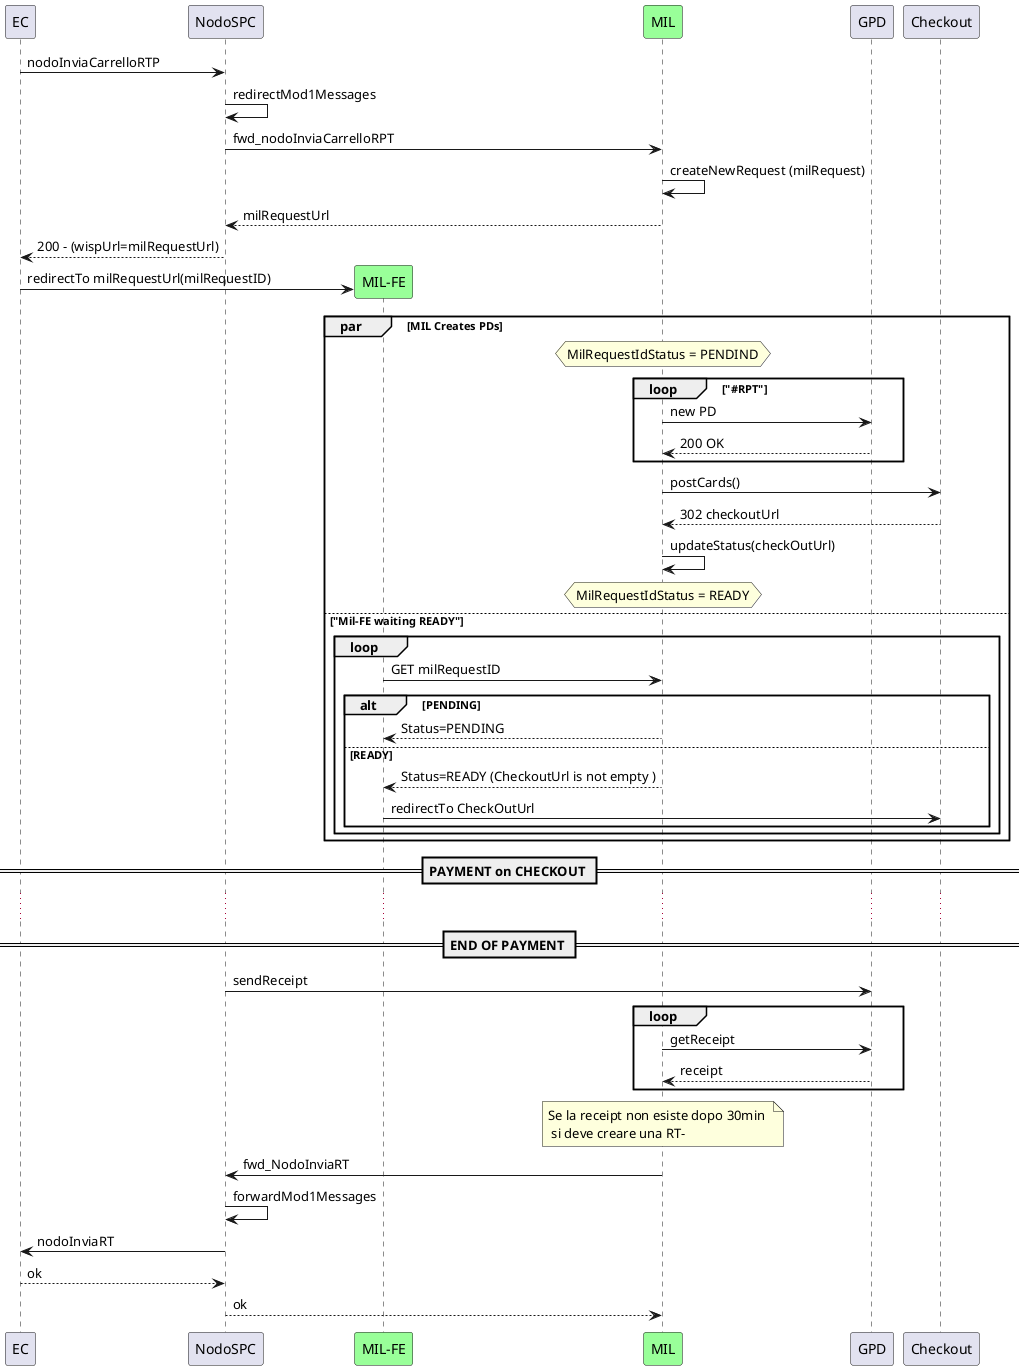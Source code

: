 @startuml 

participant "EC" as ec
participant "NodoSPC" as pagopa 
participant "MIL-FE" as mil_fe #99FF99
participant "MIL" as mil #99FF99

participant "GPD" as gpd
participant "Checkout" as checkout 



ec -> pagopa : nodoInviaCarrelloRTP
pagopa -> pagopa : redirectMod1Messages
pagopa -> mil : fwd_nodoInviaCarrelloRPT
mil -> mil : createNewRequest (milRequest)
mil --> pagopa : milRequestUrl

pagopa --> ec : 200 - (wispUrl=milRequestUrl)

Create mil_fe
ec -> mil_fe : redirectTo milRequestUrl(milRequestID)


par MIL Creates PDs 
    hnote over mil : MilRequestIdStatus = PENDIND
    loop "#RPT"
    mil -> gpd : new PD
    gpd --> mil : 200 OK 
    end  

    mil -> checkout : postCards()
    checkout --> mil : 302 checkoutUrl
    mil -> mil : updateStatus(checkOutUrl) 
    hnote over mil : MilRequestIdStatus = READY

 else "Mil-FE waiting READY"
 loop 
  mil_fe -> mil : GET milRequestID
  alt PENDING
  mil --> mil_fe : Status=PENDING
  else READY
  mil --> mil_fe : Status=READY (CheckoutUrl is not empty ) 
  mil_fe -> checkout : redirectTo CheckOutUrl 
  end
  end 
end

== PAYMENT on CHECKOUT ==
... 
==END OF PAYMENT ==
pagopa -> gpd : sendReceipt
loop 
mil -> gpd : getReceipt
gpd --> mil : receipt 
end 

note over mil : Se la receipt non esiste dopo 30min \n si deve creare una RT-
mil -> pagopa : fwd_NodoInviaRT
pagopa -> pagopa : forwardMod1Messages
pagopa -> ec : nodoInviaRT
ec --> pagopa : ok
pagopa --> mil  : ok 










@enduml 